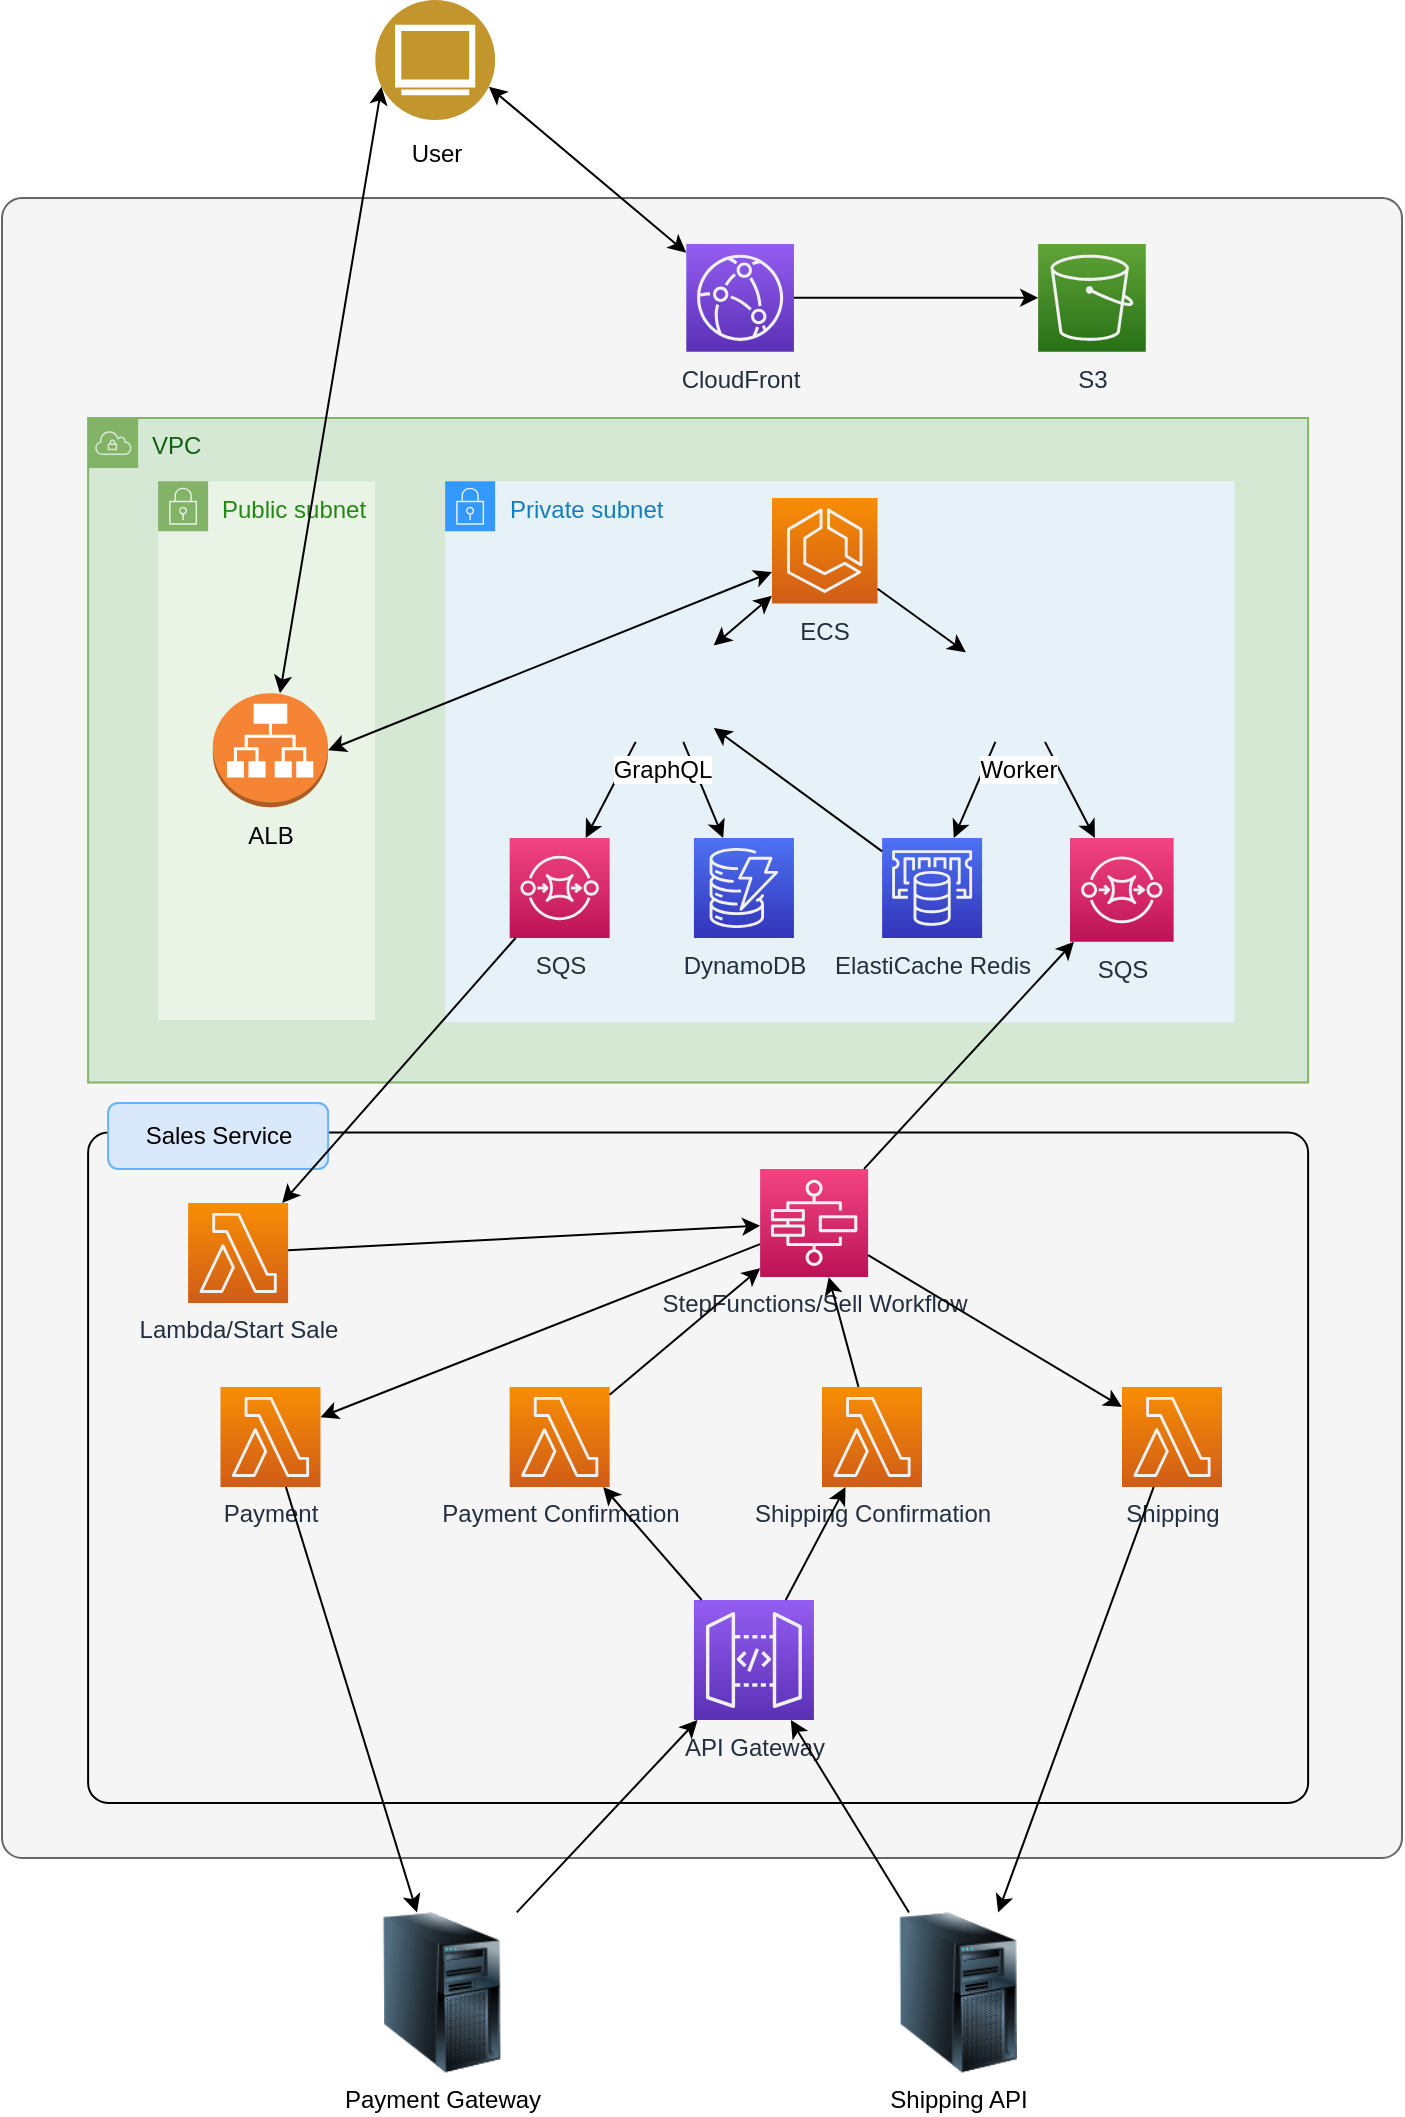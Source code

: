 <mxfile version="13.0.9">
    <diagram id="4GJiwuz0uoHx9LaoSXBM" name="Page-1">
        <mxGraphModel dx="946" dy="785" grid="1" gridSize="10" guides="1" tooltips="1" connect="0" arrows="1" fold="1" page="1" pageScale="1" pageWidth="850" pageHeight="1100" background="#ffffff" math="0" shadow="0">
            <root>
                <mxCell id="0"/>
                <mxCell id="1" parent="0"/>
                <mxCell id="2" value="" style="shape=mxgraph.mockup.containers.marginRect;rectMarginTop=10;strokeColor=#666666;strokeWidth=1;dashed=0;rounded=1;arcSize=5;recursiveResize=0;fillColor=#f5f5f5;fontColor=#333333;" parent="1" vertex="1">
                    <mxGeometry x="40" y="109" width="700" height="840" as="geometry"/>
                </mxCell>
                <mxCell id="3" value="&lt;span style=&quot;background-color: rgb(255 , 255 , 255)&quot;&gt;&lt;font color=&quot;#000000&quot;&gt;User&lt;/font&gt;&lt;/span&gt;" style="aspect=fixed;perimeter=ellipsePerimeter;html=1;align=center;shadow=0;dashed=0;fontColor=#4277BB;labelBackgroundColor=none;fontSize=12;spacingTop=3;image;image=img/lib/ibm/users/browser.svg;strokeColor=#F0F0F0;" parent="1" vertex="1">
                    <mxGeometry x="226.59" y="20" width="60" height="60" as="geometry"/>
                </mxCell>
                <mxCell id="4" value="" style="shape=mxgraph.mockup.containers.marginRect;rectMarginTop=10;strokeColor=#000000;strokeWidth=1;dashed=0;rounded=1;arcSize=5;recursiveResize=0;fillColor=#f5f5f5;fontColor=#333333;" parent="1" vertex="1">
                    <mxGeometry x="83.06" y="576.24" width="610" height="345.2" as="geometry"/>
                </mxCell>
                <mxCell id="5" value="&lt;font color=&quot;#000000&quot;&gt;Sales Service&lt;/font&gt;" style="rounded=1;align=center;fillColor=#dae8fc;strokeColor=#66B2FF;html=1;fontSize=12" parent="1" vertex="1">
                    <mxGeometry x="93.06" y="571.44" width="110" height="33" as="geometry"/>
                </mxCell>
                <mxCell id="6" value="Lambda/Start Sale" style="outlineConnect=0;fontColor=#232F3E;gradientColor=#F78E04;gradientDirection=north;fillColor=#D05C17;strokeColor=#F0F0F0;dashed=0;verticalLabelPosition=bottom;verticalAlign=top;align=center;html=1;fontSize=12;fontStyle=0;aspect=fixed;shape=mxgraph.aws4.resourceIcon;resIcon=mxgraph.aws4.lambda;" parent="1" vertex="1">
                    <mxGeometry x="133.06" y="621.44" width="50" height="50" as="geometry"/>
                </mxCell>
                <mxCell id="7" value="StepFunctions/Sell Workflow" style="outlineConnect=0;fontColor=#232F3E;gradientColor=#F34482;gradientDirection=north;fillColor=#BC1356;strokeColor=#F0F0F0;dashed=0;verticalLabelPosition=bottom;verticalAlign=top;align=center;html=1;fontSize=12;fontStyle=0;aspect=fixed;shape=mxgraph.aws4.resourceIcon;resIcon=mxgraph.aws4.step_functions;" parent="1" vertex="1">
                    <mxGeometry x="419.06" y="604.44" width="54" height="54" as="geometry"/>
                </mxCell>
                <mxCell id="8" value="" style="shape=image;html=1;verticalAlign=top;verticalLabelPosition=bottom;labelBackgroundColor=#ffffff;imageAspect=0;aspect=fixed;image=https://cdn2.iconfinder.com/data/icons/amazon-aws-stencils/100/Non-Service_Specific_copy__AWS_Cloud-128.png;strokeColor=#000000;" parent="1" vertex="1">
                    <mxGeometry x="54.79" y="92.4" width="49.6" height="49.6" as="geometry"/>
                </mxCell>
                <mxCell id="9" value="CloudFront" style="outlineConnect=0;fontColor=#232F3E;gradientColor=#945DF2;gradientDirection=north;fillColor=#5A30B5;strokeColor=#F0F0F0;dashed=0;verticalLabelPosition=bottom;verticalAlign=top;align=center;html=1;fontSize=12;fontStyle=0;aspect=fixed;shape=mxgraph.aws4.resourceIcon;resIcon=mxgraph.aws4.cloudfront;" parent="1" vertex="1">
                    <mxGeometry x="382.14" y="142" width="53.83" height="53.83" as="geometry"/>
                </mxCell>
                <mxCell id="10" value="S3" style="outlineConnect=0;fontColor=#232F3E;gradientColor=#60A337;gradientDirection=north;fillColor=#277116;strokeColor=#F0F0F0;dashed=0;verticalLabelPosition=bottom;verticalAlign=top;align=center;html=1;fontSize=12;fontStyle=0;aspect=fixed;shape=mxgraph.aws4.resourceIcon;resIcon=mxgraph.aws4.s3;" parent="1" vertex="1">
                    <mxGeometry x="558.06" y="142" width="53.83" height="53.83" as="geometry"/>
                </mxCell>
                <mxCell id="11" value="" style="edgeStyle=orthogonalEdgeStyle;rounded=0;orthogonalLoop=1;jettySize=auto;html=1;strokeColor=#000000;" parent="1" source="9" target="10" edge="1">
                    <mxGeometry relative="1" as="geometry"/>
                </mxCell>
                <mxCell id="12" value="VPC" style="points=[[0,0],[0.25,0],[0.5,0],[0.75,0],[1,0],[1,0.25],[1,0.5],[1,0.75],[1,1],[0.75,1],[0.5,1],[0.25,1],[0,1],[0,0.75],[0,0.5],[0,0.25]];outlineConnect=0;html=1;whiteSpace=wrap;fontSize=12;fontStyle=0;shape=mxgraph.aws4.group;grIcon=mxgraph.aws4.group_vpc;strokeColor=#82b366;fillColor=#d5e8d4;verticalAlign=top;align=left;spacingLeft=30;dashed=0;fontColor=#136113;" parent="1" vertex="1">
                    <mxGeometry x="83.06" y="229" width="610" height="332.25" as="geometry"/>
                </mxCell>
                <mxCell id="13" value="Public subnet" style="points=[[0,0],[0.25,0],[0.5,0],[0.75,0],[1,0],[1,0.25],[1,0.5],[1,0.75],[1,1],[0.75,1],[0.5,1],[0.25,1],[0,1],[0,0.75],[0,0.5],[0,0.25]];outlineConnect=0;gradientColor=none;html=1;whiteSpace=wrap;fontSize=12;fontStyle=0;shape=mxgraph.aws4.group;grIcon=mxgraph.aws4.group_security_group;grStroke=0;strokeColor=#82B366;fillColor=#E9F3E6;verticalAlign=top;align=left;spacingLeft=30;fontColor=#248814;dashed=0;" parent="1" vertex="1">
                    <mxGeometry x="118.05" y="260.61" width="108.54" height="269.39" as="geometry"/>
                </mxCell>
                <mxCell id="14" value="&lt;font color=&quot;#000000&quot;&gt;ALB&lt;/font&gt;" style="outlineConnect=0;dashed=0;verticalLabelPosition=bottom;verticalAlign=top;align=center;html=1;shape=mxgraph.aws3.application_load_balancer;fillColor=#F58534;gradientColor=none;strokeColor=#000000;" parent="1" vertex="1">
                    <mxGeometry x="145.41" y="366.67" width="57.65" height="56.9" as="geometry"/>
                </mxCell>
                <mxCell id="15" value="Private subnet" style="points=[[0,0],[0.25,0],[0.5,0],[0.75,0],[1,0],[1,0.25],[1,0.5],[1,0.75],[1,1],[0.75,1],[0.5,1],[0.25,1],[0,1],[0,0.75],[0,0.5],[0,0.25]];outlineConnect=0;gradientColor=none;html=1;whiteSpace=wrap;fontSize=12;fontStyle=0;shape=mxgraph.aws4.group;grIcon=mxgraph.aws4.group_security_group;grStroke=0;strokeColor=#3399FF;fillColor=#E6F2F8;verticalAlign=top;align=left;spacingLeft=30;fontColor=#147EBA;dashed=0;" parent="1" vertex="1">
                    <mxGeometry x="261.57" y="260.61" width="394.71" height="270.64" as="geometry"/>
                </mxCell>
                <mxCell id="16" value="ECS" style="outlineConnect=0;fontColor=#232F3E;gradientColor=#F78E04;gradientDirection=north;fillColor=#D05C17;strokeColor=#F0F0F0;dashed=0;verticalLabelPosition=bottom;verticalAlign=top;align=center;html=1;fontSize=12;fontStyle=0;aspect=fixed;shape=mxgraph.aws4.resourceIcon;resIcon=mxgraph.aws4.ecs;" parent="1" vertex="1">
                    <mxGeometry x="425" y="269" width="52.77" height="52.77" as="geometry"/>
                </mxCell>
                <mxCell id="17" value="SQS" style="outlineConnect=0;fontColor=#232F3E;gradientColor=#F34482;gradientDirection=north;fillColor=#BC1356;strokeColor=#F0F0F0;dashed=0;verticalLabelPosition=bottom;verticalAlign=top;align=center;html=1;fontSize=12;fontStyle=0;aspect=fixed;shape=mxgraph.aws4.resourceIcon;resIcon=mxgraph.aws4.sqs;" parent="1" vertex="1">
                    <mxGeometry x="293.83" y="439.0" width="50" height="50" as="geometry"/>
                </mxCell>
                <mxCell id="18" value="" style="endArrow=classic;html=1;exitX=0.25;exitY=1;exitDx=0;exitDy=0;strokeColor=#000000;" parent="1" source="47" target="17" edge="1">
                    <mxGeometry width="50" height="50" relative="1" as="geometry">
                        <mxPoint x="334.236" y="371.247" as="sourcePoint"/>
                        <mxPoint x="379.089" y="331.735" as="targetPoint"/>
                    </mxGeometry>
                </mxCell>
                <mxCell id="19" value="SQS" style="outlineConnect=0;fontColor=#232F3E;gradientColor=#F34482;gradientDirection=north;fillColor=#BC1356;strokeColor=#F0F0F0;dashed=0;verticalLabelPosition=bottom;verticalAlign=top;align=center;html=1;fontSize=12;fontStyle=0;aspect=fixed;shape=mxgraph.aws4.resourceIcon;resIcon=mxgraph.aws4.sqs;" parent="1" vertex="1">
                    <mxGeometry x="574" y="439" width="51.82" height="51.82" as="geometry"/>
                </mxCell>
                <mxCell id="20" value="" style="endArrow=classic;html=1;strokeColor=#000000;" parent="1" source="17" target="6" edge="1">
                    <mxGeometry width="50" height="50" relative="1" as="geometry">
                        <mxPoint x="693.06" y="611.44" as="sourcePoint"/>
                        <mxPoint x="743.06" y="561.44" as="targetPoint"/>
                    </mxGeometry>
                </mxCell>
                <mxCell id="21" value="DynamoDB" style="outlineConnect=0;fontColor=#232F3E;gradientColor=#4D72F3;gradientDirection=north;fillColor=#3334B9;strokeColor=#F0F0F0;dashed=0;verticalLabelPosition=bottom;verticalAlign=top;align=center;html=1;fontSize=12;fontStyle=0;aspect=fixed;shape=mxgraph.aws4.resourceIcon;resIcon=mxgraph.aws4.dynamodb;" parent="1" vertex="1">
                    <mxGeometry x="385.97" y="439" width="50" height="50" as="geometry"/>
                </mxCell>
                <mxCell id="22" value="" style="endArrow=classic;startArrow=classic;html=1;entryX=1;entryY=0.75;entryDx=0;entryDy=0;strokeColor=#000000;" parent="1" source="9" target="3" edge="1">
                    <mxGeometry width="50" height="50" relative="1" as="geometry">
                        <mxPoint x="40" y="89" as="sourcePoint"/>
                        <mxPoint x="90" y="39" as="targetPoint"/>
                    </mxGeometry>
                </mxCell>
                <mxCell id="23" value="" style="endArrow=classic;startArrow=classic;html=1;entryX=0;entryY=0.75;entryDx=0;entryDy=0;strokeColor=#000000;" parent="1" source="14" target="3" edge="1">
                    <mxGeometry width="50" height="50" relative="1" as="geometry">
                        <mxPoint x="390" y="409" as="sourcePoint"/>
                        <mxPoint x="270" y="70" as="targetPoint"/>
                    </mxGeometry>
                </mxCell>
                <mxCell id="24" value="" style="endArrow=classic;html=1;strokeColor=#000000;" parent="1" source="47" target="21" edge="1">
                    <mxGeometry width="50" height="50" relative="1" as="geometry">
                        <mxPoint x="562.181" y="334.86" as="sourcePoint"/>
                        <mxPoint x="713.06" y="271.25" as="targetPoint"/>
                    </mxGeometry>
                </mxCell>
                <mxCell id="25" value="" style="endArrow=classic;html=1;strokeColor=#000000;" parent="1" source="48" target="19" edge="1">
                    <mxGeometry width="50" height="50" relative="1" as="geometry">
                        <mxPoint x="653.06" y="491.25" as="sourcePoint"/>
                        <mxPoint x="680" y="405.0" as="targetPoint"/>
                    </mxGeometry>
                </mxCell>
                <mxCell id="26" value="ElastiCache Redis" style="outlineConnect=0;fontColor=#232F3E;gradientColor=#4D72F3;gradientDirection=north;fillColor=#3334B9;strokeColor=#F0F0F0;dashed=0;verticalLabelPosition=bottom;verticalAlign=top;align=center;html=1;fontSize=12;fontStyle=0;aspect=fixed;shape=mxgraph.aws4.resourceIcon;resIcon=mxgraph.aws4.elasticache;" parent="1" vertex="1">
                    <mxGeometry x="480.06" y="439" width="50" height="50" as="geometry"/>
                </mxCell>
                <mxCell id="27" value="" style="endArrow=classic;html=1;strokeColor=#000000;" parent="1" source="26" target="47" edge="1">
                    <mxGeometry width="50" height="50" relative="1" as="geometry">
                        <mxPoint x="253.06" y="601.25" as="sourcePoint"/>
                        <mxPoint x="303.06" y="551.25" as="targetPoint"/>
                    </mxGeometry>
                </mxCell>
                <mxCell id="28" value="Payment" style="outlineConnect=0;fontColor=#232F3E;gradientColor=#F78E04;gradientDirection=north;fillColor=#D05C17;strokeColor=#F0F0F0;dashed=0;verticalLabelPosition=bottom;verticalAlign=top;align=center;html=1;fontSize=12;fontStyle=0;aspect=fixed;shape=mxgraph.aws4.resourceIcon;resIcon=mxgraph.aws4.lambda;" parent="1" vertex="1">
                    <mxGeometry x="149.24" y="713.44" width="50" height="50" as="geometry"/>
                </mxCell>
                <mxCell id="29" value="Shipping Confirmation" style="outlineConnect=0;fontColor=#232F3E;gradientColor=#F78E04;gradientDirection=north;fillColor=#D05C17;strokeColor=#F0F0F0;dashed=0;verticalLabelPosition=bottom;verticalAlign=top;align=center;html=1;fontSize=12;fontStyle=0;aspect=fixed;shape=mxgraph.aws4.resourceIcon;resIcon=mxgraph.aws4.lambda;" parent="1" vertex="1">
                    <mxGeometry x="450.0" y="713.44" width="50" height="50" as="geometry"/>
                </mxCell>
                <mxCell id="30" value="" style="endArrow=classic;html=1;strokeColor=#000000;" parent="1" source="7" target="19" edge="1">
                    <mxGeometry width="50" height="50" relative="1" as="geometry">
                        <mxPoint x="683.06" y="561.44" as="sourcePoint"/>
                        <mxPoint x="733.06" y="511.44" as="targetPoint"/>
                    </mxGeometry>
                </mxCell>
                <mxCell id="31" value="" style="endArrow=classic;html=1;strokeColor=#000000;" parent="1" source="7" target="28" edge="1">
                    <mxGeometry width="50" height="50" relative="1" as="geometry">
                        <mxPoint x="133.06" y="795.181" as="sourcePoint"/>
                        <mxPoint x="-104.65" y="878.291" as="targetPoint"/>
                    </mxGeometry>
                </mxCell>
                <mxCell id="32" value="" style="endArrow=classic;html=1;strokeColor=#000000;" parent="1" source="7" target="50" edge="1">
                    <mxGeometry width="50" height="50" relative="1" as="geometry">
                        <mxPoint x="363.06" y="701.575" as="sourcePoint"/>
                        <mxPoint x="193.06" y="784.278" as="targetPoint"/>
                    </mxGeometry>
                </mxCell>
                <mxCell id="33" value="" style="endArrow=classic;html=1;strokeColor=#000000;" parent="1" source="6" target="7" edge="1">
                    <mxGeometry width="50" height="50" relative="1" as="geometry">
                        <mxPoint x="-193.94" y="717.575" as="sourcePoint"/>
                        <mxPoint x="-363.94" y="800.278" as="targetPoint"/>
                    </mxGeometry>
                </mxCell>
                <mxCell id="34" value="API Gateway" style="outlineConnect=0;fontColor=#232F3E;gradientColor=#945DF2;gradientDirection=north;fillColor=#5A30B5;strokeColor=#F0F0F0;dashed=0;verticalLabelPosition=bottom;verticalAlign=top;align=center;html=1;fontSize=12;fontStyle=0;aspect=fixed;shape=mxgraph.aws4.resourceIcon;resIcon=mxgraph.aws4.api_gateway;" parent="1" vertex="1">
                    <mxGeometry x="385.97" y="820" width="60" height="60" as="geometry"/>
                </mxCell>
                <mxCell id="35" value="Payment Confirmation" style="outlineConnect=0;fontColor=#232F3E;gradientColor=#F78E04;gradientDirection=north;fillColor=#D05C17;strokeColor=#F0F0F0;dashed=0;verticalLabelPosition=bottom;verticalAlign=top;align=center;html=1;fontSize=12;fontStyle=0;aspect=fixed;shape=mxgraph.aws4.resourceIcon;resIcon=mxgraph.aws4.lambda;" parent="1" vertex="1">
                    <mxGeometry x="293.83" y="713.44" width="50" height="50" as="geometry"/>
                </mxCell>
                <mxCell id="36" value="&lt;font color=&quot;#000000&quot;&gt;Payment Gateway&lt;/font&gt;" style="image;html=1;labelBackgroundColor=#ffffff;image=img/lib/clip_art/computers/Server_Tower_128x128.png;strokeColor=#000000;" parent="1" vertex="1">
                    <mxGeometry x="219.8" y="976.2" width="80" height="80" as="geometry"/>
                </mxCell>
                <mxCell id="37" value="" style="endArrow=classic;html=1;strokeColor=#000000;" parent="1" source="28" target="36" edge="1">
                    <mxGeometry width="50" height="50" relative="1" as="geometry">
                        <mxPoint x="610" y="846.2" as="sourcePoint"/>
                        <mxPoint x="660" y="796.2" as="targetPoint"/>
                    </mxGeometry>
                </mxCell>
                <mxCell id="38" value="" style="endArrow=classic;html=1;strokeColor=#000000;" parent="1" source="36" target="34" edge="1">
                    <mxGeometry width="50" height="50" relative="1" as="geometry">
                        <mxPoint x="213.404" y="886.2" as="sourcePoint"/>
                        <mxPoint x="202.553" y="1056.2" as="targetPoint"/>
                    </mxGeometry>
                </mxCell>
                <mxCell id="39" value="&lt;font color=&quot;#000000&quot;&gt;Shipping API&lt;/font&gt;" style="image;html=1;labelBackgroundColor=#ffffff;image=img/lib/clip_art/computers/Server_Tower_128x128.png;strokeColor=#000000;" parent="1" vertex="1">
                    <mxGeometry x="478.06" y="976.2" width="80" height="80" as="geometry"/>
                </mxCell>
                <mxCell id="40" value="" style="endArrow=classic;html=1;strokeColor=#000000;" parent="1" source="34" target="35" edge="1">
                    <mxGeometry width="50" height="50" relative="1" as="geometry">
                        <mxPoint x="320.342" y="991.44" as="sourcePoint"/>
                        <mxPoint x="395.368" y="881.44" as="targetPoint"/>
                    </mxGeometry>
                </mxCell>
                <mxCell id="41" value="" style="endArrow=classic;html=1;strokeColor=#000000;" parent="1" source="39" target="34" edge="1">
                    <mxGeometry width="50" height="50" relative="1" as="geometry">
                        <mxPoint x="463.949" y="853.6" as="sourcePoint"/>
                        <mxPoint x="588.152" y="1076.2" as="targetPoint"/>
                    </mxGeometry>
                </mxCell>
                <mxCell id="42" value="" style="endArrow=classic;html=1;strokeColor=#000000;" parent="1" source="34" target="29" edge="1">
                    <mxGeometry width="50" height="50" relative="1" as="geometry">
                        <mxPoint x="516.947" y="981.44" as="sourcePoint"/>
                        <mxPoint x="439.165" y="881.44" as="targetPoint"/>
                    </mxGeometry>
                </mxCell>
                <mxCell id="43" value="" style="endArrow=classic;html=1;strokeColor=#000000;" parent="1" source="35" target="7" edge="1">
                    <mxGeometry width="50" height="50" relative="1" as="geometry">
                        <mxPoint x="420.838" y="841.44" as="sourcePoint"/>
                        <mxPoint x="388.245" y="761.44" as="targetPoint"/>
                    </mxGeometry>
                </mxCell>
                <mxCell id="44" value="" style="endArrow=classic;html=1;strokeColor=#000000;" parent="1" source="48" target="26" edge="1">
                    <mxGeometry width="50" height="50" relative="1" as="geometry">
                        <mxPoint x="680" y="384" as="sourcePoint"/>
                        <mxPoint x="595.978" y="425.12" as="targetPoint"/>
                    </mxGeometry>
                </mxCell>
                <mxCell id="45" value="" style="endArrow=classic;startArrow=classic;html=1;strokeColor=#000000;" parent="1" source="16" target="47" edge="1">
                    <mxGeometry width="50" height="50" relative="1" as="geometry">
                        <mxPoint x="400" y="379" as="sourcePoint"/>
                        <mxPoint x="430" y="336" as="targetPoint"/>
                    </mxGeometry>
                </mxCell>
                <mxCell id="46" value="" style="endArrow=classic;startArrow=classic;html=1;exitX=1;exitY=0.5;exitDx=0;exitDy=0;exitPerimeter=0;strokeColor=#000000;" parent="1" source="14" target="16" edge="1">
                    <mxGeometry width="50" height="50" relative="1" as="geometry">
                        <mxPoint x="365.83" y="347.892" as="sourcePoint"/>
                        <mxPoint x="440" y="346" as="targetPoint"/>
                    </mxGeometry>
                </mxCell>
                <mxCell id="47" value="&lt;font color=&quot;#000000&quot; style=&quot;background-color: rgb(255 , 255 , 255)&quot;&gt;GraphQL&lt;/font&gt;" style="shape=image;html=1;verticalAlign=top;verticalLabelPosition=bottom;labelBackgroundColor=#ffffff;imageAspect=0;aspect=fixed;image=https://cdn3.iconfinder.com/data/icons/logos-and-brands-adobe/512/97_Docker-128.png;strokeColor=#000000;" parent="1" vertex="1">
                    <mxGeometry x="343.83" y="338.9" width="52.05" height="52.05" as="geometry"/>
                </mxCell>
                <mxCell id="48" value="&lt;font color=&quot;#000000&quot;&gt;Worker&lt;/font&gt;" style="shape=image;html=1;verticalAlign=top;verticalLabelPosition=bottom;labelBackgroundColor=#ffffff;imageAspect=0;aspect=fixed;image=https://cdn3.iconfinder.com/data/icons/logos-and-brands-adobe/512/97_Docker-128.png;strokeColor=#000000;" parent="1" vertex="1">
                    <mxGeometry x="521.95" y="338.9" width="52.05" height="52.05" as="geometry"/>
                </mxCell>
                <mxCell id="49" value="" style="endArrow=classic;html=1;strokeColor=#000000;" parent="1" source="16" target="48" edge="1">
                    <mxGeometry width="50" height="50" relative="1" as="geometry">
                        <mxPoint x="330" y="579" as="sourcePoint"/>
                        <mxPoint x="380" y="529" as="targetPoint"/>
                    </mxGeometry>
                </mxCell>
                <mxCell id="50" value="Shipping" style="outlineConnect=0;fontColor=#232F3E;gradientColor=#F78E04;gradientDirection=north;fillColor=#D05C17;strokeColor=#F0F0F0;dashed=0;verticalLabelPosition=bottom;verticalAlign=top;align=center;html=1;fontSize=12;fontStyle=0;aspect=fixed;shape=mxgraph.aws4.resourceIcon;resIcon=mxgraph.aws4.lambda;" parent="1" vertex="1">
                    <mxGeometry x="600" y="713.44" width="50" height="50" as="geometry"/>
                </mxCell>
                <mxCell id="51" value="" style="endArrow=classic;html=1;entryX=0.75;entryY=0;entryDx=0;entryDy=0;strokeColor=#000000;" parent="1" source="50" target="39" edge="1">
                    <mxGeometry width="50" height="50" relative="1" as="geometry">
                        <mxPoint x="483.06" y="657.585" as="sourcePoint"/>
                        <mxPoint x="610" y="733.491" as="targetPoint"/>
                    </mxGeometry>
                </mxCell>
                <mxCell id="52" value="" style="endArrow=classic;html=1;strokeColor=#000000;" parent="1" source="29" target="7" edge="1">
                    <mxGeometry width="50" height="50" relative="1" as="geometry">
                        <mxPoint x="493.06" y="667.585" as="sourcePoint"/>
                        <mxPoint x="620" y="743.491" as="targetPoint"/>
                    </mxGeometry>
                </mxCell>
            </root>
        </mxGraphModel>
    </diagram>
</mxfile>